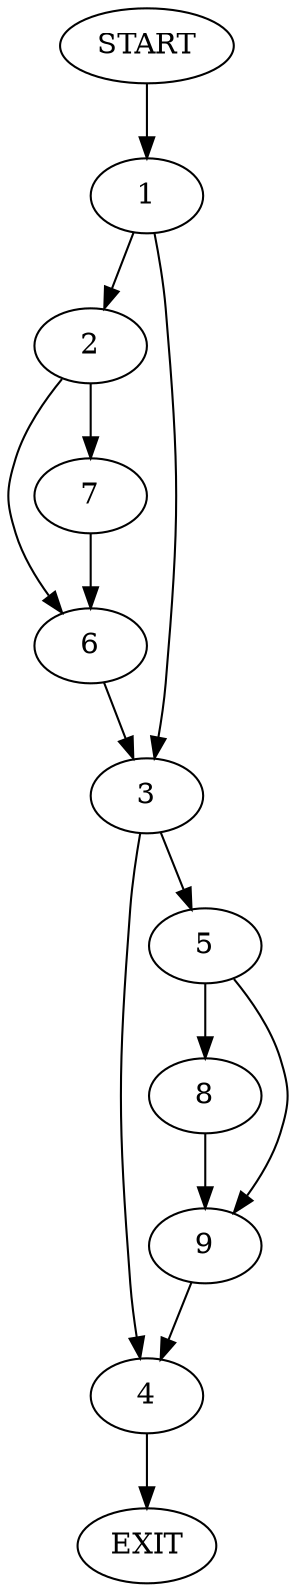 digraph {
0 [label="START"]
10 [label="EXIT"]
0 -> 1
1 -> 2
1 -> 3
3 -> 4
3 -> 5
2 -> 6
2 -> 7
7 -> 6
6 -> 3
5 -> 8
5 -> 9
4 -> 10
9 -> 4
8 -> 9
}
